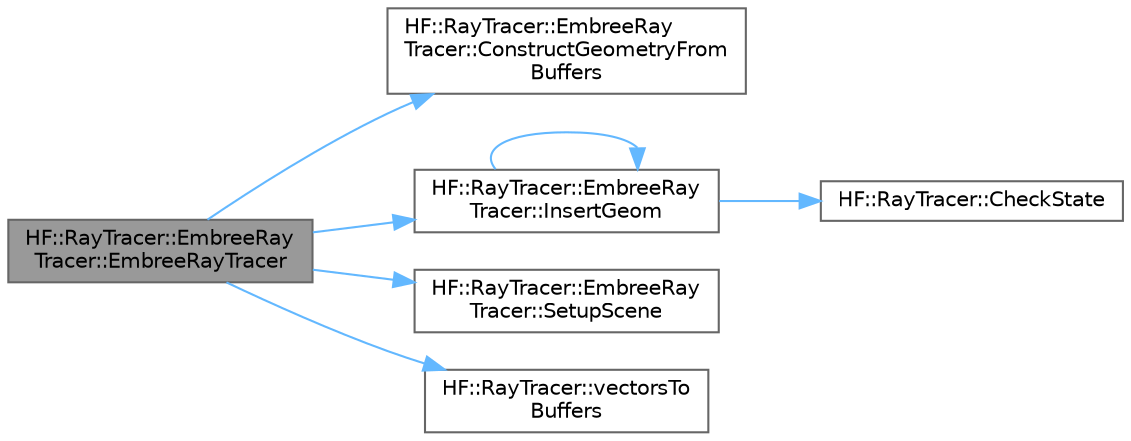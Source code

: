 digraph "HF::RayTracer::EmbreeRayTracer::EmbreeRayTracer"
{
 // LATEX_PDF_SIZE
  bgcolor="transparent";
  edge [fontname=Helvetica,fontsize=10,labelfontname=Helvetica,labelfontsize=10];
  node [fontname=Helvetica,fontsize=10,shape=box,height=0.2,width=0.4];
  rankdir="LR";
  Node1 [label="HF::RayTracer::EmbreeRay\lTracer::EmbreeRayTracer",height=0.2,width=0.4,color="gray40", fillcolor="grey60", style="filled", fontcolor="black",tooltip="Create a new Raytracer and generate its BVH from a flat array of vertices."];
  Node1 -> Node2 [color="steelblue1",style="solid"];
  Node2 [label="HF::RayTracer::EmbreeRay\lTracer::ConstructGeometryFrom\lBuffers",height=0.2,width=0.4,color="grey40", fillcolor="white", style="filled",URL="$a01411.html#aa602f6c44fa5230477642942ebc3216e",tooltip="Create a new instance of RTCGeometry from a triangle and vertex buffer."];
  Node1 -> Node3 [color="steelblue1",style="solid"];
  Node3 [label="HF::RayTracer::EmbreeRay\lTracer::InsertGeom",height=0.2,width=0.4,color="grey40", fillcolor="white", style="filled",URL="$a01411.html#a6ee1e15bc515878b156bc6a3778f8033",tooltip="Attach geometry to the current scene."];
  Node3 -> Node4 [color="steelblue1",style="solid"];
  Node4 [label="HF::RayTracer::CheckState",height=0.2,width=0.4,color="grey40", fillcolor="white", style="filled",URL="$a00464.html#a19e11d13f73136d6819b8abee57b0fd9",tooltip="Check an embree device for errors."];
  Node3 -> Node3 [color="steelblue1",style="solid"];
  Node1 -> Node5 [color="steelblue1",style="solid"];
  Node5 [label="HF::RayTracer::EmbreeRay\lTracer::SetupScene",height=0.2,width=0.4,color="grey40", fillcolor="white", style="filled",URL="$a01411.html#a19527943d1afe002c1105cb3b3691ca7",tooltip="Performs all the necessary operations to set up the scene."];
  Node1 -> Node6 [color="steelblue1",style="solid"];
  Node6 [label="HF::RayTracer::vectorsTo\lBuffers",height=0.2,width=0.4,color="grey40", fillcolor="white", style="filled",URL="$a00464.html#a732eb910d06064bea04e6a959fd235f0",tooltip="Index a list of verticies and place them into a triangle and vertex buffer."];
}
